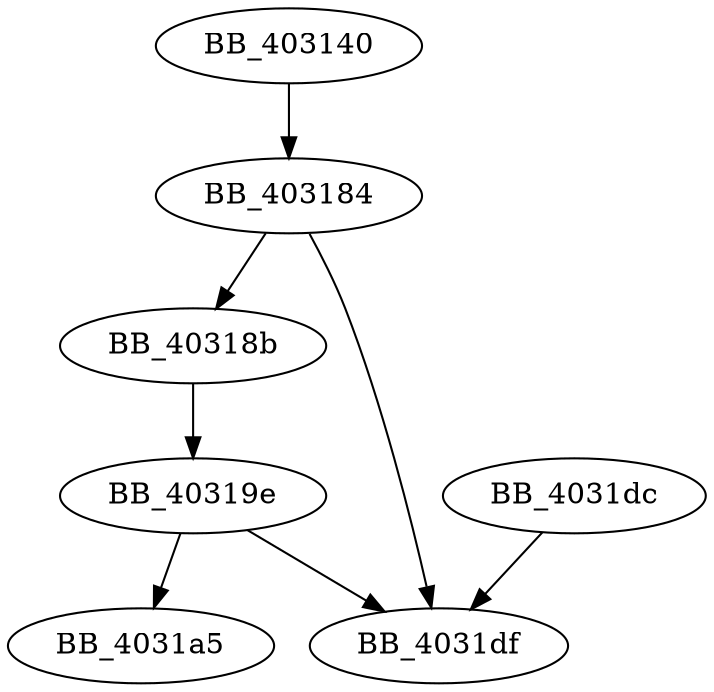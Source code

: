 DiGraph __IsNonwritableInCurrentImage{
BB_403140->BB_403184
BB_403184->BB_40318b
BB_403184->BB_4031df
BB_40318b->BB_40319e
BB_40319e->BB_4031a5
BB_40319e->BB_4031df
BB_4031dc->BB_4031df
}
